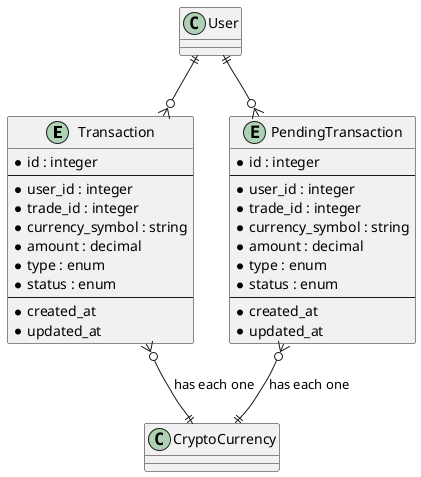 @startuml

entity Transaction {
    * id : integer
    --
    * user_id : integer
    * trade_id : integer
    * currency_symbol : string
    * amount : decimal
    * type : enum
    * status : enum
    --
    * created_at
    * updated_at
}

entity PendingTransaction {
    * id : integer
    --
    * user_id : integer
    * trade_id : integer
    * currency_symbol : string
    * amount : decimal
    * type : enum
    * status : enum
    --
    * created_at
    * updated_at
}

' Relationships

User ||--o{ Transaction
User ||--o{ PendingTransaction

Transaction }o--|| CryptoCurrency : has each one
PendingTransaction }o--|| CryptoCurrency : has each one


@enduml

